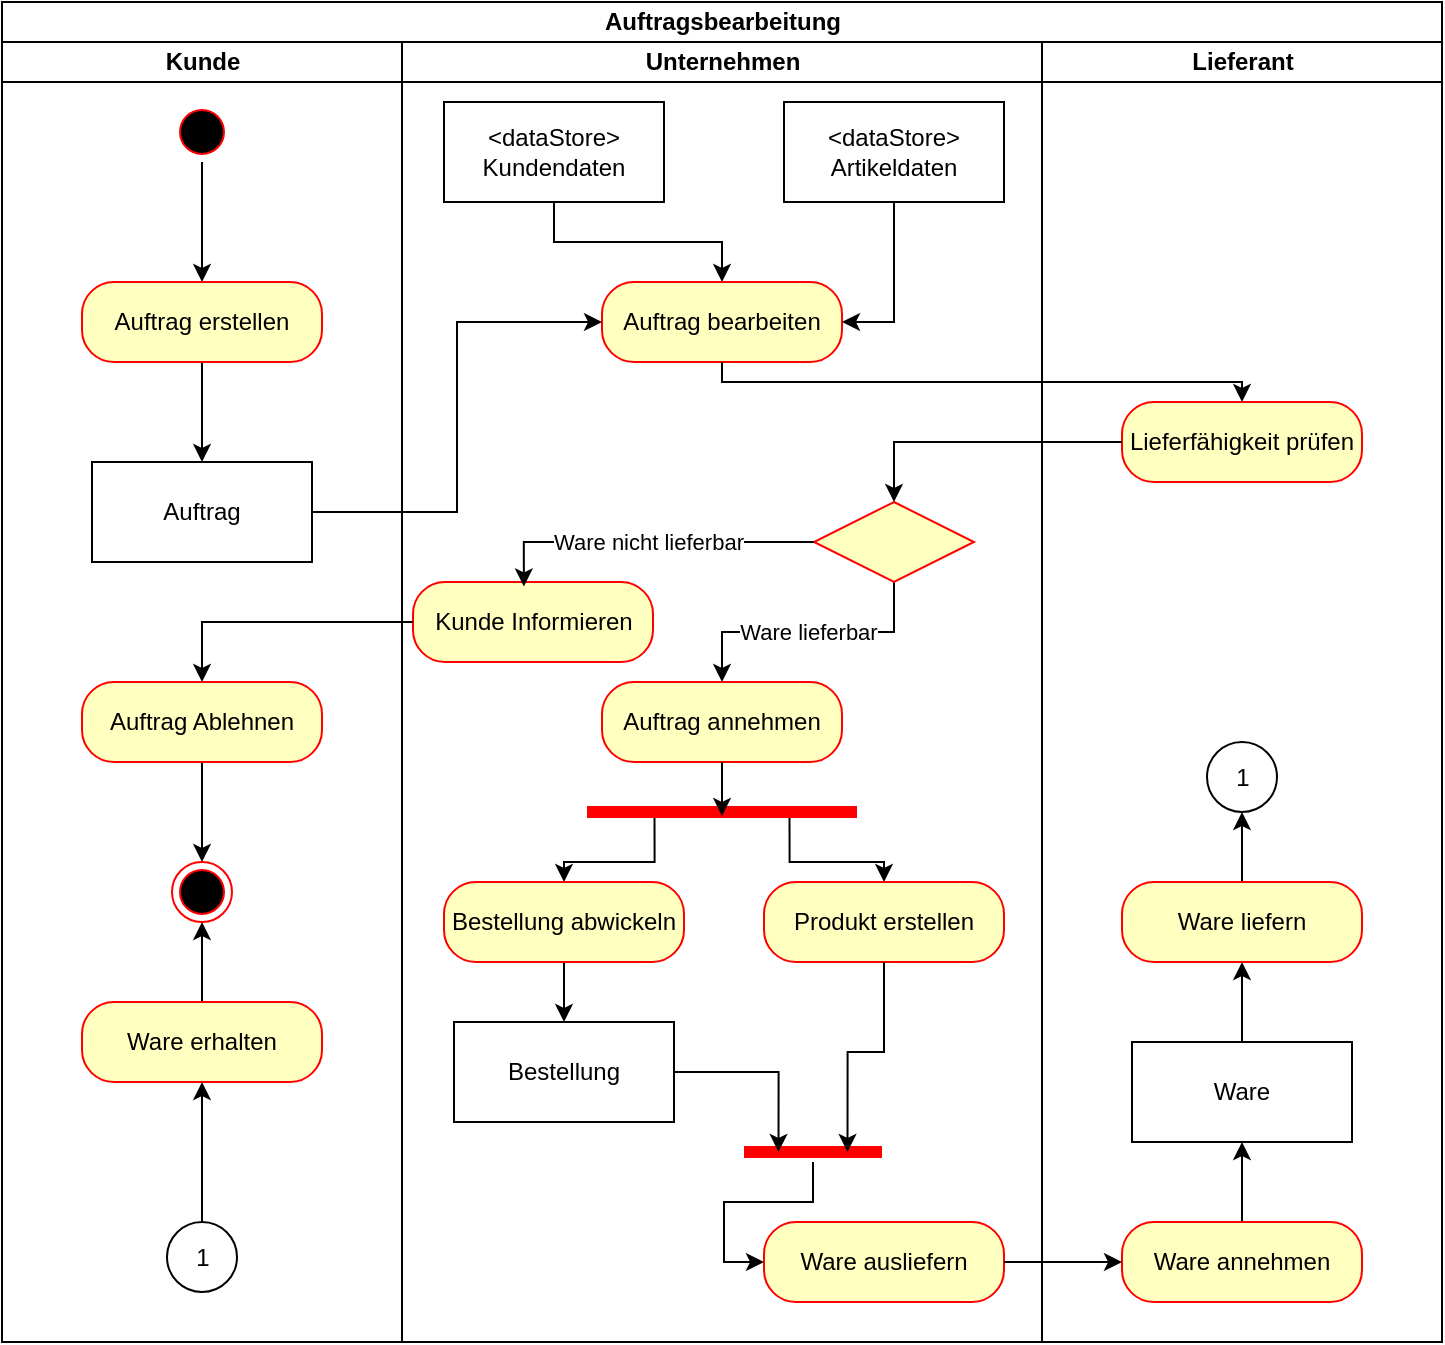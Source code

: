 <mxfile version="26.3.0">
  <diagram name="Seite-1" id="PfA5FL0PnUNqewh5VeCs">
    <mxGraphModel dx="1418" dy="765" grid="1" gridSize="10" guides="1" tooltips="1" connect="1" arrows="1" fold="1" page="1" pageScale="1" pageWidth="827" pageHeight="1169" math="0" shadow="0">
      <root>
        <mxCell id="0" />
        <mxCell id="1" parent="0" />
        <mxCell id="tRXUJ9t58Hf8zP_-xo7D-1" value="Auftragsbearbeitung" style="swimlane;childLayout=stackLayout;resizeParent=1;resizeParentMax=0;startSize=20;html=1;" parent="1" vertex="1">
          <mxGeometry x="59" y="220" width="720" height="670" as="geometry" />
        </mxCell>
        <mxCell id="tRXUJ9t58Hf8zP_-xo7D-2" value="Kunde" style="swimlane;startSize=20;html=1;" parent="tRXUJ9t58Hf8zP_-xo7D-1" vertex="1">
          <mxGeometry y="20" width="200" height="650" as="geometry" />
        </mxCell>
        <mxCell id="tRXUJ9t58Hf8zP_-xo7D-11" style="edgeStyle=orthogonalEdgeStyle;rounded=0;orthogonalLoop=1;jettySize=auto;html=1;entryX=0.5;entryY=0;entryDx=0;entryDy=0;" parent="tRXUJ9t58Hf8zP_-xo7D-2" source="tRXUJ9t58Hf8zP_-xo7D-6" target="tRXUJ9t58Hf8zP_-xo7D-8" edge="1">
          <mxGeometry relative="1" as="geometry" />
        </mxCell>
        <mxCell id="tRXUJ9t58Hf8zP_-xo7D-6" value="" style="ellipse;html=1;shape=startState;fillColor=#000000;strokeColor=#ff0000;" parent="tRXUJ9t58Hf8zP_-xo7D-2" vertex="1">
          <mxGeometry x="85" y="30" width="30" height="30" as="geometry" />
        </mxCell>
        <mxCell id="tRXUJ9t58Hf8zP_-xo7D-15" style="edgeStyle=orthogonalEdgeStyle;rounded=0;orthogonalLoop=1;jettySize=auto;html=1;entryX=0.5;entryY=0;entryDx=0;entryDy=0;" parent="tRXUJ9t58Hf8zP_-xo7D-2" source="tRXUJ9t58Hf8zP_-xo7D-8" target="tRXUJ9t58Hf8zP_-xo7D-14" edge="1">
          <mxGeometry relative="1" as="geometry" />
        </mxCell>
        <mxCell id="tRXUJ9t58Hf8zP_-xo7D-8" value="Auftrag erstellen" style="rounded=1;whiteSpace=wrap;html=1;arcSize=40;fontColor=#000000;fillColor=#ffffc0;strokeColor=#ff0000;" parent="tRXUJ9t58Hf8zP_-xo7D-2" vertex="1">
          <mxGeometry x="40" y="120" width="120" height="40" as="geometry" />
        </mxCell>
        <mxCell id="tRXUJ9t58Hf8zP_-xo7D-12" value="" style="ellipse;html=1;shape=endState;fillColor=#000000;strokeColor=#ff0000;" parent="tRXUJ9t58Hf8zP_-xo7D-2" vertex="1">
          <mxGeometry x="85" y="410" width="30" height="30" as="geometry" />
        </mxCell>
        <mxCell id="tRXUJ9t58Hf8zP_-xo7D-14" value="Auftrag" style="html=1;whiteSpace=wrap;" parent="tRXUJ9t58Hf8zP_-xo7D-2" vertex="1">
          <mxGeometry x="45" y="210" width="110" height="50" as="geometry" />
        </mxCell>
        <mxCell id="tRXUJ9t58Hf8zP_-xo7D-22" style="edgeStyle=orthogonalEdgeStyle;rounded=0;orthogonalLoop=1;jettySize=auto;html=1;entryX=0.5;entryY=1;entryDx=0;entryDy=0;" parent="tRXUJ9t58Hf8zP_-xo7D-2" source="tRXUJ9t58Hf8zP_-xo7D-16" target="tRXUJ9t58Hf8zP_-xo7D-12" edge="1">
          <mxGeometry relative="1" as="geometry" />
        </mxCell>
        <mxCell id="tRXUJ9t58Hf8zP_-xo7D-16" value="Ware erhalten" style="rounded=1;whiteSpace=wrap;html=1;arcSize=40;fontColor=#000000;fillColor=#ffffc0;strokeColor=#ff0000;" parent="tRXUJ9t58Hf8zP_-xo7D-2" vertex="1">
          <mxGeometry x="40" y="480" width="120" height="40" as="geometry" />
        </mxCell>
        <mxCell id="tRXUJ9t58Hf8zP_-xo7D-21" style="edgeStyle=orthogonalEdgeStyle;rounded=0;orthogonalLoop=1;jettySize=auto;html=1;entryX=0.5;entryY=1;entryDx=0;entryDy=0;" parent="tRXUJ9t58Hf8zP_-xo7D-2" source="tRXUJ9t58Hf8zP_-xo7D-18" target="tRXUJ9t58Hf8zP_-xo7D-16" edge="1">
          <mxGeometry relative="1" as="geometry" />
        </mxCell>
        <mxCell id="tRXUJ9t58Hf8zP_-xo7D-18" value="1" style="ellipse;whiteSpace=wrap;html=1;aspect=fixed;fillColor=none;" parent="tRXUJ9t58Hf8zP_-xo7D-2" vertex="1">
          <mxGeometry x="82.5" y="590" width="35" height="35" as="geometry" />
        </mxCell>
        <mxCell id="OAVPwk31UHsE29fLYOB1-66" style="edgeStyle=orthogonalEdgeStyle;rounded=0;orthogonalLoop=1;jettySize=auto;html=1;entryX=0.5;entryY=0;entryDx=0;entryDy=0;" edge="1" parent="tRXUJ9t58Hf8zP_-xo7D-2" source="OAVPwk31UHsE29fLYOB1-64" target="tRXUJ9t58Hf8zP_-xo7D-12">
          <mxGeometry relative="1" as="geometry" />
        </mxCell>
        <mxCell id="OAVPwk31UHsE29fLYOB1-64" value="Auftrag Ablehnen" style="rounded=1;whiteSpace=wrap;html=1;arcSize=40;fontColor=#000000;fillColor=#ffffc0;strokeColor=#ff0000;" vertex="1" parent="tRXUJ9t58Hf8zP_-xo7D-2">
          <mxGeometry x="40" y="320" width="120" height="40" as="geometry" />
        </mxCell>
        <mxCell id="tRXUJ9t58Hf8zP_-xo7D-3" value="Unternehmen" style="swimlane;startSize=20;html=1;" parent="tRXUJ9t58Hf8zP_-xo7D-1" vertex="1">
          <mxGeometry x="200" y="20" width="320" height="650" as="geometry" />
        </mxCell>
        <mxCell id="tRXUJ9t58Hf8zP_-xo7D-35" style="edgeStyle=orthogonalEdgeStyle;rounded=0;orthogonalLoop=1;jettySize=auto;html=1;entryX=0.5;entryY=0;entryDx=0;entryDy=0;" parent="tRXUJ9t58Hf8zP_-xo7D-3" source="tRXUJ9t58Hf8zP_-xo7D-30" target="tRXUJ9t58Hf8zP_-xo7D-33" edge="1">
          <mxGeometry relative="1" as="geometry" />
        </mxCell>
        <mxCell id="tRXUJ9t58Hf8zP_-xo7D-30" value="&lt;div&gt;&amp;lt;dataStore&amp;gt;&lt;/div&gt;&lt;div&gt;Kundendaten&lt;/div&gt;" style="html=1;whiteSpace=wrap;" parent="tRXUJ9t58Hf8zP_-xo7D-3" vertex="1">
          <mxGeometry x="21" y="30" width="110" height="50" as="geometry" />
        </mxCell>
        <mxCell id="tRXUJ9t58Hf8zP_-xo7D-36" style="edgeStyle=orthogonalEdgeStyle;rounded=0;orthogonalLoop=1;jettySize=auto;html=1;entryX=1;entryY=0.5;entryDx=0;entryDy=0;" parent="tRXUJ9t58Hf8zP_-xo7D-3" source="tRXUJ9t58Hf8zP_-xo7D-31" target="tRXUJ9t58Hf8zP_-xo7D-33" edge="1">
          <mxGeometry relative="1" as="geometry" />
        </mxCell>
        <mxCell id="tRXUJ9t58Hf8zP_-xo7D-31" value="&lt;div&gt;&amp;lt;dataStore&amp;gt;&lt;/div&gt;&lt;div&gt;Artikeldaten&lt;/div&gt;" style="html=1;whiteSpace=wrap;" parent="tRXUJ9t58Hf8zP_-xo7D-3" vertex="1">
          <mxGeometry x="191" y="30" width="110" height="50" as="geometry" />
        </mxCell>
        <mxCell id="tRXUJ9t58Hf8zP_-xo7D-33" value="Auftrag bearbeiten" style="rounded=1;whiteSpace=wrap;html=1;arcSize=40;fontColor=#000000;fillColor=#ffffc0;strokeColor=#ff0000;" parent="tRXUJ9t58Hf8zP_-xo7D-3" vertex="1">
          <mxGeometry x="100" y="120" width="120" height="40" as="geometry" />
        </mxCell>
        <mxCell id="tRXUJ9t58Hf8zP_-xo7D-38" value="Auftrag annehmen" style="rounded=1;whiteSpace=wrap;html=1;arcSize=40;fontColor=#000000;fillColor=#ffffc0;strokeColor=#ff0000;" parent="tRXUJ9t58Hf8zP_-xo7D-3" vertex="1">
          <mxGeometry x="100" y="320" width="120" height="40" as="geometry" />
        </mxCell>
        <mxCell id="tRXUJ9t58Hf8zP_-xo7D-60" style="edgeStyle=orthogonalEdgeStyle;rounded=0;orthogonalLoop=1;jettySize=auto;html=1;exitX=0.25;exitY=0.5;exitDx=0;exitDy=0;exitPerimeter=0;entryX=0.5;entryY=0;entryDx=0;entryDy=0;" parent="tRXUJ9t58Hf8zP_-xo7D-3" source="tRXUJ9t58Hf8zP_-xo7D-42" target="tRXUJ9t58Hf8zP_-xo7D-45" edge="1">
          <mxGeometry relative="1" as="geometry" />
        </mxCell>
        <mxCell id="tRXUJ9t58Hf8zP_-xo7D-61" style="edgeStyle=orthogonalEdgeStyle;rounded=0;orthogonalLoop=1;jettySize=auto;html=1;exitX=0.75;exitY=0.5;exitDx=0;exitDy=0;exitPerimeter=0;entryX=0.5;entryY=0;entryDx=0;entryDy=0;" parent="tRXUJ9t58Hf8zP_-xo7D-3" source="tRXUJ9t58Hf8zP_-xo7D-42" target="tRXUJ9t58Hf8zP_-xo7D-46" edge="1">
          <mxGeometry relative="1" as="geometry" />
        </mxCell>
        <mxCell id="tRXUJ9t58Hf8zP_-xo7D-42" value="" style="shape=line;html=1;strokeWidth=6;strokeColor=#ff0000;" parent="tRXUJ9t58Hf8zP_-xo7D-3" vertex="1">
          <mxGeometry x="92.5" y="380" width="135" height="10" as="geometry" />
        </mxCell>
        <mxCell id="tRXUJ9t58Hf8zP_-xo7D-44" style="edgeStyle=orthogonalEdgeStyle;rounded=0;orthogonalLoop=1;jettySize=auto;html=1;entryX=0.5;entryY=0.7;entryDx=0;entryDy=0;entryPerimeter=0;" parent="tRXUJ9t58Hf8zP_-xo7D-3" source="tRXUJ9t58Hf8zP_-xo7D-38" target="tRXUJ9t58Hf8zP_-xo7D-42" edge="1">
          <mxGeometry relative="1" as="geometry" />
        </mxCell>
        <mxCell id="tRXUJ9t58Hf8zP_-xo7D-52" style="edgeStyle=orthogonalEdgeStyle;rounded=0;orthogonalLoop=1;jettySize=auto;html=1;" parent="tRXUJ9t58Hf8zP_-xo7D-3" source="tRXUJ9t58Hf8zP_-xo7D-45" target="tRXUJ9t58Hf8zP_-xo7D-51" edge="1">
          <mxGeometry relative="1" as="geometry" />
        </mxCell>
        <mxCell id="tRXUJ9t58Hf8zP_-xo7D-45" value="Bestellung abwickeln" style="rounded=1;whiteSpace=wrap;html=1;arcSize=40;fontColor=#000000;fillColor=#ffffc0;strokeColor=#ff0000;" parent="tRXUJ9t58Hf8zP_-xo7D-3" vertex="1">
          <mxGeometry x="21" y="420" width="120" height="40" as="geometry" />
        </mxCell>
        <mxCell id="tRXUJ9t58Hf8zP_-xo7D-46" value="Produkt erstellen" style="rounded=1;whiteSpace=wrap;html=1;arcSize=40;fontColor=#000000;fillColor=#ffffc0;strokeColor=#ff0000;" parent="tRXUJ9t58Hf8zP_-xo7D-3" vertex="1">
          <mxGeometry x="181" y="420" width="120" height="40" as="geometry" />
        </mxCell>
        <mxCell id="tRXUJ9t58Hf8zP_-xo7D-51" value="Bestellung" style="html=1;whiteSpace=wrap;" parent="tRXUJ9t58Hf8zP_-xo7D-3" vertex="1">
          <mxGeometry x="26" y="490" width="110" height="50" as="geometry" />
        </mxCell>
        <mxCell id="tRXUJ9t58Hf8zP_-xo7D-55" style="edgeStyle=orthogonalEdgeStyle;rounded=0;orthogonalLoop=1;jettySize=auto;html=1;entryX=0;entryY=0.5;entryDx=0;entryDy=0;" parent="tRXUJ9t58Hf8zP_-xo7D-3" source="tRXUJ9t58Hf8zP_-xo7D-53" target="tRXUJ9t58Hf8zP_-xo7D-54" edge="1">
          <mxGeometry relative="1" as="geometry" />
        </mxCell>
        <mxCell id="tRXUJ9t58Hf8zP_-xo7D-53" value="" style="shape=line;html=1;strokeWidth=6;strokeColor=#ff0000;" parent="tRXUJ9t58Hf8zP_-xo7D-3" vertex="1">
          <mxGeometry x="171" y="550" width="69" height="10" as="geometry" />
        </mxCell>
        <mxCell id="tRXUJ9t58Hf8zP_-xo7D-54" value="Ware ausliefern" style="rounded=1;whiteSpace=wrap;html=1;arcSize=40;fontColor=#000000;fillColor=#ffffc0;strokeColor=#ff0000;" parent="tRXUJ9t58Hf8zP_-xo7D-3" vertex="1">
          <mxGeometry x="181" y="590" width="120" height="40" as="geometry" />
        </mxCell>
        <mxCell id="tRXUJ9t58Hf8zP_-xo7D-59" style="edgeStyle=orthogonalEdgeStyle;rounded=0;orthogonalLoop=1;jettySize=auto;html=1;entryX=0.25;entryY=0.5;entryDx=0;entryDy=0;entryPerimeter=0;" parent="tRXUJ9t58Hf8zP_-xo7D-3" source="tRXUJ9t58Hf8zP_-xo7D-51" target="tRXUJ9t58Hf8zP_-xo7D-53" edge="1">
          <mxGeometry relative="1" as="geometry" />
        </mxCell>
        <mxCell id="tRXUJ9t58Hf8zP_-xo7D-62" style="edgeStyle=orthogonalEdgeStyle;rounded=0;orthogonalLoop=1;jettySize=auto;html=1;entryX=0.75;entryY=0.5;entryDx=0;entryDy=0;entryPerimeter=0;" parent="tRXUJ9t58Hf8zP_-xo7D-3" source="tRXUJ9t58Hf8zP_-xo7D-46" target="tRXUJ9t58Hf8zP_-xo7D-53" edge="1">
          <mxGeometry relative="1" as="geometry" />
        </mxCell>
        <mxCell id="OAVPwk31UHsE29fLYOB1-63" value="Ware lieferbar" style="edgeStyle=orthogonalEdgeStyle;rounded=0;orthogonalLoop=1;jettySize=auto;html=1;entryX=0.5;entryY=0;entryDx=0;entryDy=0;" edge="1" parent="tRXUJ9t58Hf8zP_-xo7D-3" source="OAVPwk31UHsE29fLYOB1-58" target="tRXUJ9t58Hf8zP_-xo7D-38">
          <mxGeometry relative="1" as="geometry" />
        </mxCell>
        <mxCell id="OAVPwk31UHsE29fLYOB1-58" value="" style="rhombus;whiteSpace=wrap;html=1;fontColor=#000000;fillColor=#ffffc0;strokeColor=#ff0000;" vertex="1" parent="tRXUJ9t58Hf8zP_-xo7D-3">
          <mxGeometry x="206" y="230" width="80" height="40" as="geometry" />
        </mxCell>
        <mxCell id="OAVPwk31UHsE29fLYOB1-68" value="Kunde Informieren" style="rounded=1;whiteSpace=wrap;html=1;arcSize=40;fontColor=#000000;fillColor=#ffffc0;strokeColor=#ff0000;" vertex="1" parent="tRXUJ9t58Hf8zP_-xo7D-3">
          <mxGeometry x="5.5" y="270" width="120" height="40" as="geometry" />
        </mxCell>
        <mxCell id="OAVPwk31UHsE29fLYOB1-69" value="Ware nicht lieferbar" style="edgeStyle=orthogonalEdgeStyle;rounded=0;orthogonalLoop=1;jettySize=auto;html=1;entryX=0.462;entryY=0.056;entryDx=0;entryDy=0;entryPerimeter=0;" edge="1" parent="tRXUJ9t58Hf8zP_-xo7D-3" source="OAVPwk31UHsE29fLYOB1-58" target="OAVPwk31UHsE29fLYOB1-68">
          <mxGeometry relative="1" as="geometry">
            <Array as="points">
              <mxPoint x="61" y="250" />
            </Array>
          </mxGeometry>
        </mxCell>
        <mxCell id="tRXUJ9t58Hf8zP_-xo7D-4" value="Lieferant" style="swimlane;startSize=20;html=1;" parent="tRXUJ9t58Hf8zP_-xo7D-1" vertex="1">
          <mxGeometry x="520" y="20" width="200" height="650" as="geometry" />
        </mxCell>
        <mxCell id="tRXUJ9t58Hf8zP_-xo7D-23" value="1" style="ellipse;whiteSpace=wrap;html=1;aspect=fixed;fillColor=none;" parent="tRXUJ9t58Hf8zP_-xo7D-4" vertex="1">
          <mxGeometry x="82.5" y="350" width="35" height="35" as="geometry" />
        </mxCell>
        <mxCell id="tRXUJ9t58Hf8zP_-xo7D-27" style="edgeStyle=orthogonalEdgeStyle;rounded=0;orthogonalLoop=1;jettySize=auto;html=1;entryX=0.5;entryY=1;entryDx=0;entryDy=0;" parent="tRXUJ9t58Hf8zP_-xo7D-4" source="tRXUJ9t58Hf8zP_-xo7D-24" target="tRXUJ9t58Hf8zP_-xo7D-25" edge="1">
          <mxGeometry relative="1" as="geometry" />
        </mxCell>
        <mxCell id="tRXUJ9t58Hf8zP_-xo7D-24" value="Ware annehmen" style="rounded=1;whiteSpace=wrap;html=1;arcSize=40;fontColor=#000000;fillColor=#ffffc0;strokeColor=#ff0000;" parent="tRXUJ9t58Hf8zP_-xo7D-4" vertex="1">
          <mxGeometry x="40" y="590" width="120" height="40" as="geometry" />
        </mxCell>
        <mxCell id="tRXUJ9t58Hf8zP_-xo7D-28" style="edgeStyle=orthogonalEdgeStyle;rounded=0;orthogonalLoop=1;jettySize=auto;html=1;entryX=0.5;entryY=1;entryDx=0;entryDy=0;" parent="tRXUJ9t58Hf8zP_-xo7D-4" source="tRXUJ9t58Hf8zP_-xo7D-25" target="tRXUJ9t58Hf8zP_-xo7D-26" edge="1">
          <mxGeometry relative="1" as="geometry" />
        </mxCell>
        <mxCell id="tRXUJ9t58Hf8zP_-xo7D-25" value="Ware" style="html=1;whiteSpace=wrap;" parent="tRXUJ9t58Hf8zP_-xo7D-4" vertex="1">
          <mxGeometry x="45" y="500" width="110" height="50" as="geometry" />
        </mxCell>
        <mxCell id="tRXUJ9t58Hf8zP_-xo7D-29" style="edgeStyle=orthogonalEdgeStyle;rounded=0;orthogonalLoop=1;jettySize=auto;html=1;entryX=0.5;entryY=1;entryDx=0;entryDy=0;" parent="tRXUJ9t58Hf8zP_-xo7D-4" source="tRXUJ9t58Hf8zP_-xo7D-26" target="tRXUJ9t58Hf8zP_-xo7D-23" edge="1">
          <mxGeometry relative="1" as="geometry" />
        </mxCell>
        <mxCell id="tRXUJ9t58Hf8zP_-xo7D-26" value="Ware liefern" style="rounded=1;whiteSpace=wrap;html=1;arcSize=40;fontColor=#000000;fillColor=#ffffc0;strokeColor=#ff0000;" parent="tRXUJ9t58Hf8zP_-xo7D-4" vertex="1">
          <mxGeometry x="40" y="420" width="120" height="40" as="geometry" />
        </mxCell>
        <mxCell id="tRXUJ9t58Hf8zP_-xo7D-65" value="Lieferfähigkeit prüfen" style="rounded=1;whiteSpace=wrap;html=1;arcSize=40;fontColor=#000000;fillColor=#ffffc0;strokeColor=#ff0000;" parent="tRXUJ9t58Hf8zP_-xo7D-4" vertex="1">
          <mxGeometry x="40" y="180" width="120" height="40" as="geometry" />
        </mxCell>
        <mxCell id="tRXUJ9t58Hf8zP_-xo7D-37" style="edgeStyle=orthogonalEdgeStyle;rounded=0;orthogonalLoop=1;jettySize=auto;html=1;entryX=0;entryY=0.5;entryDx=0;entryDy=0;" parent="tRXUJ9t58Hf8zP_-xo7D-1" source="tRXUJ9t58Hf8zP_-xo7D-14" target="tRXUJ9t58Hf8zP_-xo7D-33" edge="1">
          <mxGeometry relative="1" as="geometry" />
        </mxCell>
        <mxCell id="tRXUJ9t58Hf8zP_-xo7D-63" style="edgeStyle=orthogonalEdgeStyle;rounded=0;orthogonalLoop=1;jettySize=auto;html=1;entryX=0;entryY=0.5;entryDx=0;entryDy=0;" parent="tRXUJ9t58Hf8zP_-xo7D-1" source="tRXUJ9t58Hf8zP_-xo7D-54" target="tRXUJ9t58Hf8zP_-xo7D-24" edge="1">
          <mxGeometry relative="1" as="geometry" />
        </mxCell>
        <mxCell id="OAVPwk31UHsE29fLYOB1-73" style="edgeStyle=orthogonalEdgeStyle;rounded=0;orthogonalLoop=1;jettySize=auto;html=1;entryX=0.5;entryY=0;entryDx=0;entryDy=0;" edge="1" parent="tRXUJ9t58Hf8zP_-xo7D-1" source="OAVPwk31UHsE29fLYOB1-68" target="OAVPwk31UHsE29fLYOB1-64">
          <mxGeometry relative="1" as="geometry" />
        </mxCell>
        <mxCell id="OAVPwk31UHsE29fLYOB1-74" style="edgeStyle=orthogonalEdgeStyle;rounded=0;orthogonalLoop=1;jettySize=auto;html=1;" edge="1" parent="tRXUJ9t58Hf8zP_-xo7D-1" source="tRXUJ9t58Hf8zP_-xo7D-33" target="tRXUJ9t58Hf8zP_-xo7D-65">
          <mxGeometry relative="1" as="geometry">
            <Array as="points">
              <mxPoint x="360" y="190" />
              <mxPoint x="620" y="190" />
            </Array>
          </mxGeometry>
        </mxCell>
        <mxCell id="OAVPwk31UHsE29fLYOB1-76" style="edgeStyle=orthogonalEdgeStyle;rounded=0;orthogonalLoop=1;jettySize=auto;html=1;entryX=0.5;entryY=0;entryDx=0;entryDy=0;" edge="1" parent="tRXUJ9t58Hf8zP_-xo7D-1" source="tRXUJ9t58Hf8zP_-xo7D-65" target="OAVPwk31UHsE29fLYOB1-58">
          <mxGeometry relative="1" as="geometry" />
        </mxCell>
      </root>
    </mxGraphModel>
  </diagram>
</mxfile>
